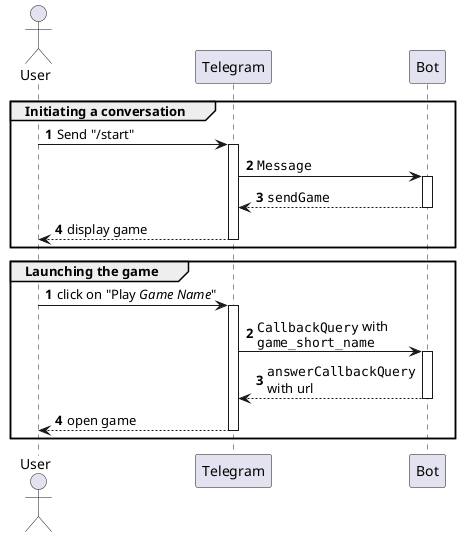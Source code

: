 @startuml Sending games to chats as regular messages

actor User

group Initiating a conversation
autonumber

User -> Telegram : Send "/start"
activate Telegram
Telegram -> Bot :  ""Message""
activate Bot
return ""sendGame""
return display game

end

group Launching the game
autonumber

User -> Telegram : click on "Play //Game Name//"
activate Telegram
Telegram -> Bot : ""CallbackQuery"" with\n""game_short_name""
activate Bot
return ""answerCallbackQuery""\nwith url
return open game

end

@enduml